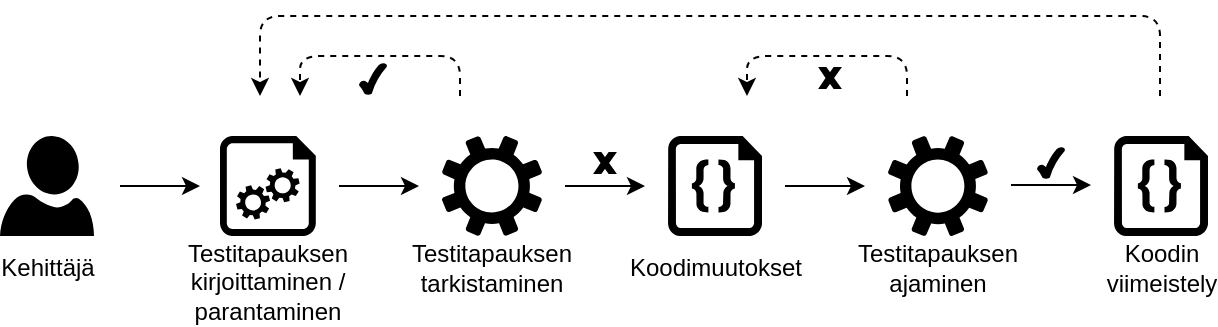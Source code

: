 <mxfile version="12.4.8" type="device"><diagram id="MuPAMDTCijUB9QaEskjK" name="Page-1"><mxGraphModel dx="786" dy="494" grid="1" gridSize="10" guides="1" tooltips="1" connect="1" arrows="1" fold="1" page="1" pageScale="1" pageWidth="827" pageHeight="1169" math="0" shadow="0"><root><mxCell id="0"/><mxCell id="1" parent="0"/><mxCell id="x1zbLeVORiPp-OtQ9BhK-1" value="" style="aspect=fixed;pointerEvents=1;shadow=0;dashed=0;html=1;strokeColor=none;labelPosition=center;verticalLabelPosition=bottom;verticalAlign=top;align=center;fillColor=#000000;shape=mxgraph.azure.user" parent="1" vertex="1"><mxGeometry x="90" y="220" width="47" height="50" as="geometry"/></mxCell><mxCell id="x1zbLeVORiPp-OtQ9BhK-2" value="" style="aspect=fixed;pointerEvents=1;shadow=0;dashed=0;html=1;strokeColor=none;labelPosition=center;verticalLabelPosition=bottom;verticalAlign=top;align=center;shape=mxgraph.azure.startup_task;fillColor=#000000;" parent="1" vertex="1"><mxGeometry x="200" y="220" width="48" height="50" as="geometry"/></mxCell><mxCell id="x1zbLeVORiPp-OtQ9BhK-3" value="" style="aspect=fixed;pointerEvents=1;shadow=0;dashed=0;html=1;strokeColor=none;labelPosition=center;verticalLabelPosition=bottom;verticalAlign=top;align=center;fillColor=#000000;shape=mxgraph.mscae.enterprise.settings;direction=south;" parent="1" vertex="1"><mxGeometry x="311" y="220" width="50" height="50" as="geometry"/></mxCell><mxCell id="x1zbLeVORiPp-OtQ9BhK-4" value="" style="aspect=fixed;pointerEvents=1;shadow=0;dashed=0;html=1;strokeColor=none;labelPosition=center;verticalLabelPosition=bottom;verticalAlign=top;align=center;fillColor=#000000;shape=mxgraph.azure.code_file" parent="1" vertex="1"><mxGeometry x="424" y="220" width="47" height="50" as="geometry"/></mxCell><mxCell id="x1zbLeVORiPp-OtQ9BhK-5" value="" style="aspect=fixed;pointerEvents=1;shadow=0;dashed=0;html=1;strokeColor=none;labelPosition=center;verticalLabelPosition=bottom;verticalAlign=top;align=center;fillColor=#000000;shape=mxgraph.mscae.enterprise.settings" parent="1" vertex="1"><mxGeometry x="534" y="220" width="50" height="50" as="geometry"/></mxCell><mxCell id="x1zbLeVORiPp-OtQ9BhK-6" value="" style="aspect=fixed;pointerEvents=1;shadow=0;dashed=0;html=1;strokeColor=none;labelPosition=center;verticalLabelPosition=bottom;verticalAlign=top;align=center;fillColor=#000000;shape=mxgraph.azure.code_file" parent="1" vertex="1"><mxGeometry x="647" y="220" width="47" height="50" as="geometry"/></mxCell><mxCell id="x1zbLeVORiPp-OtQ9BhK-7" value="" style="endArrow=classic;html=1;" parent="1" edge="1"><mxGeometry width="50" height="50" relative="1" as="geometry"><mxPoint x="150" y="245" as="sourcePoint"/><mxPoint x="190" y="245" as="targetPoint"/></mxGeometry></mxCell><mxCell id="x1zbLeVORiPp-OtQ9BhK-8" value="" style="endArrow=classic;html=1;" parent="1" edge="1"><mxGeometry width="50" height="50" relative="1" as="geometry"><mxPoint x="259.5" y="245" as="sourcePoint"/><mxPoint x="299.5" y="245" as="targetPoint"/></mxGeometry></mxCell><mxCell id="x1zbLeVORiPp-OtQ9BhK-9" value="" style="endArrow=classic;html=1;" parent="1" edge="1"><mxGeometry width="50" height="50" relative="1" as="geometry"><mxPoint x="372.5" y="245" as="sourcePoint"/><mxPoint x="412.5" y="245" as="targetPoint"/></mxGeometry></mxCell><mxCell id="x1zbLeVORiPp-OtQ9BhK-10" value="" style="endArrow=classic;html=1;" parent="1" edge="1"><mxGeometry width="50" height="50" relative="1" as="geometry"><mxPoint x="482.5" y="245" as="sourcePoint"/><mxPoint x="522.5" y="245" as="targetPoint"/></mxGeometry></mxCell><mxCell id="x1zbLeVORiPp-OtQ9BhK-11" value="" style="endArrow=classic;html=1;" parent="1" edge="1"><mxGeometry width="50" height="50" relative="1" as="geometry"><mxPoint x="595.5" y="244.5" as="sourcePoint"/><mxPoint x="635.5" y="244.5" as="targetPoint"/></mxGeometry></mxCell><mxCell id="x1zbLeVORiPp-OtQ9BhK-12" value="" style="endArrow=classic;html=1;dashed=1;" parent="1" edge="1"><mxGeometry width="50" height="50" relative="1" as="geometry"><mxPoint x="670" y="200" as="sourcePoint"/><mxPoint x="220" y="200" as="targetPoint"/><Array as="points"><mxPoint x="670" y="160"/><mxPoint x="220" y="160"/></Array></mxGeometry></mxCell><mxCell id="x1zbLeVORiPp-OtQ9BhK-13" value="&lt;div&gt;Testitapauksen kirjoittaminen / parantaminen&lt;br&gt;&lt;/div&gt;" style="text;html=1;strokeColor=none;fillColor=none;align=center;verticalAlign=middle;whiteSpace=wrap;rounded=0;" parent="1" vertex="1"><mxGeometry x="204" y="283" width="40" height="20" as="geometry"/></mxCell><mxCell id="x1zbLeVORiPp-OtQ9BhK-14" value="&lt;div&gt;Testitapauksen tarkistaminen&lt;/div&gt;" style="text;html=1;strokeColor=none;fillColor=none;align=center;verticalAlign=middle;whiteSpace=wrap;rounded=0;" parent="1" vertex="1"><mxGeometry x="316" y="276" width="40" height="20" as="geometry"/></mxCell><mxCell id="x1zbLeVORiPp-OtQ9BhK-15" value="&lt;div&gt;Koodimuutokset&lt;/div&gt;" style="text;html=1;strokeColor=none;fillColor=none;align=center;verticalAlign=middle;whiteSpace=wrap;rounded=0;" parent="1" vertex="1"><mxGeometry x="427.5" y="276" width="40" height="20" as="geometry"/></mxCell><mxCell id="x1zbLeVORiPp-OtQ9BhK-16" value="Testitapauksen ajaminen" style="text;html=1;strokeColor=none;fillColor=none;align=center;verticalAlign=middle;whiteSpace=wrap;rounded=0;" parent="1" vertex="1"><mxGeometry x="539" y="276" width="40" height="20" as="geometry"/></mxCell><mxCell id="x1zbLeVORiPp-OtQ9BhK-17" value="&lt;div&gt;Koodin viimeistely&lt;/div&gt;" style="text;html=1;strokeColor=none;fillColor=none;align=center;verticalAlign=middle;whiteSpace=wrap;rounded=0;" parent="1" vertex="1"><mxGeometry x="650.5" y="276" width="40" height="20" as="geometry"/></mxCell><mxCell id="x1zbLeVORiPp-OtQ9BhK-18" value="Kehittäjä" style="text;html=1;strokeColor=none;fillColor=none;align=center;verticalAlign=middle;whiteSpace=wrap;rounded=0;" parent="1" vertex="1"><mxGeometry x="93.5" y="276" width="40" height="20" as="geometry"/></mxCell><mxCell id="ilBSuBhGHpoaoo5IuwCY-4" value="" style="verticalLabelPosition=bottom;verticalAlign=top;html=1;shape=mxgraph.basic.x;fillColor=#000000;" parent="1" vertex="1"><mxGeometry x="387.5" y="228.5" width="10" height="10" as="geometry"/></mxCell><mxCell id="Y8CDrRGO_KztUnwFL6J8-1" value="" style="endArrow=classic;html=1;dashed=1;" parent="1" edge="1"><mxGeometry width="50" height="50" relative="1" as="geometry"><mxPoint x="320" y="200" as="sourcePoint"/><mxPoint x="240" y="200" as="targetPoint"/><Array as="points"><mxPoint x="320" y="180"/><mxPoint x="240" y="180"/></Array></mxGeometry></mxCell><mxCell id="Y8CDrRGO_KztUnwFL6J8-2" value="" style="endArrow=classic;html=1;dashed=1;" parent="1" edge="1"><mxGeometry width="50" height="50" relative="1" as="geometry"><mxPoint x="543.5" y="200" as="sourcePoint"/><mxPoint x="463.5" y="200" as="targetPoint"/><Array as="points"><mxPoint x="543.5" y="180"/><mxPoint x="463.5" y="180"/></Array></mxGeometry></mxCell><mxCell id="Y8CDrRGO_KztUnwFL6J8-3" value="" style="verticalLabelPosition=bottom;verticalAlign=top;html=1;shape=mxgraph.basic.tick;fillColor=#000000;" parent="1" vertex="1"><mxGeometry x="270" y="184" width="13" height="15" as="geometry"/></mxCell><mxCell id="Y8CDrRGO_KztUnwFL6J8-5" value="" style="verticalLabelPosition=bottom;verticalAlign=top;html=1;shape=mxgraph.basic.tick;fillColor=#000000;" parent="1" vertex="1"><mxGeometry x="609" y="226" width="13" height="15" as="geometry"/></mxCell><mxCell id="Y8CDrRGO_KztUnwFL6J8-6" value="" style="verticalLabelPosition=bottom;verticalAlign=top;html=1;shape=mxgraph.basic.x;fillColor=#000000;" parent="1" vertex="1"><mxGeometry x="500" y="186" width="10" height="10" as="geometry"/></mxCell></root></mxGraphModel></diagram></mxfile>